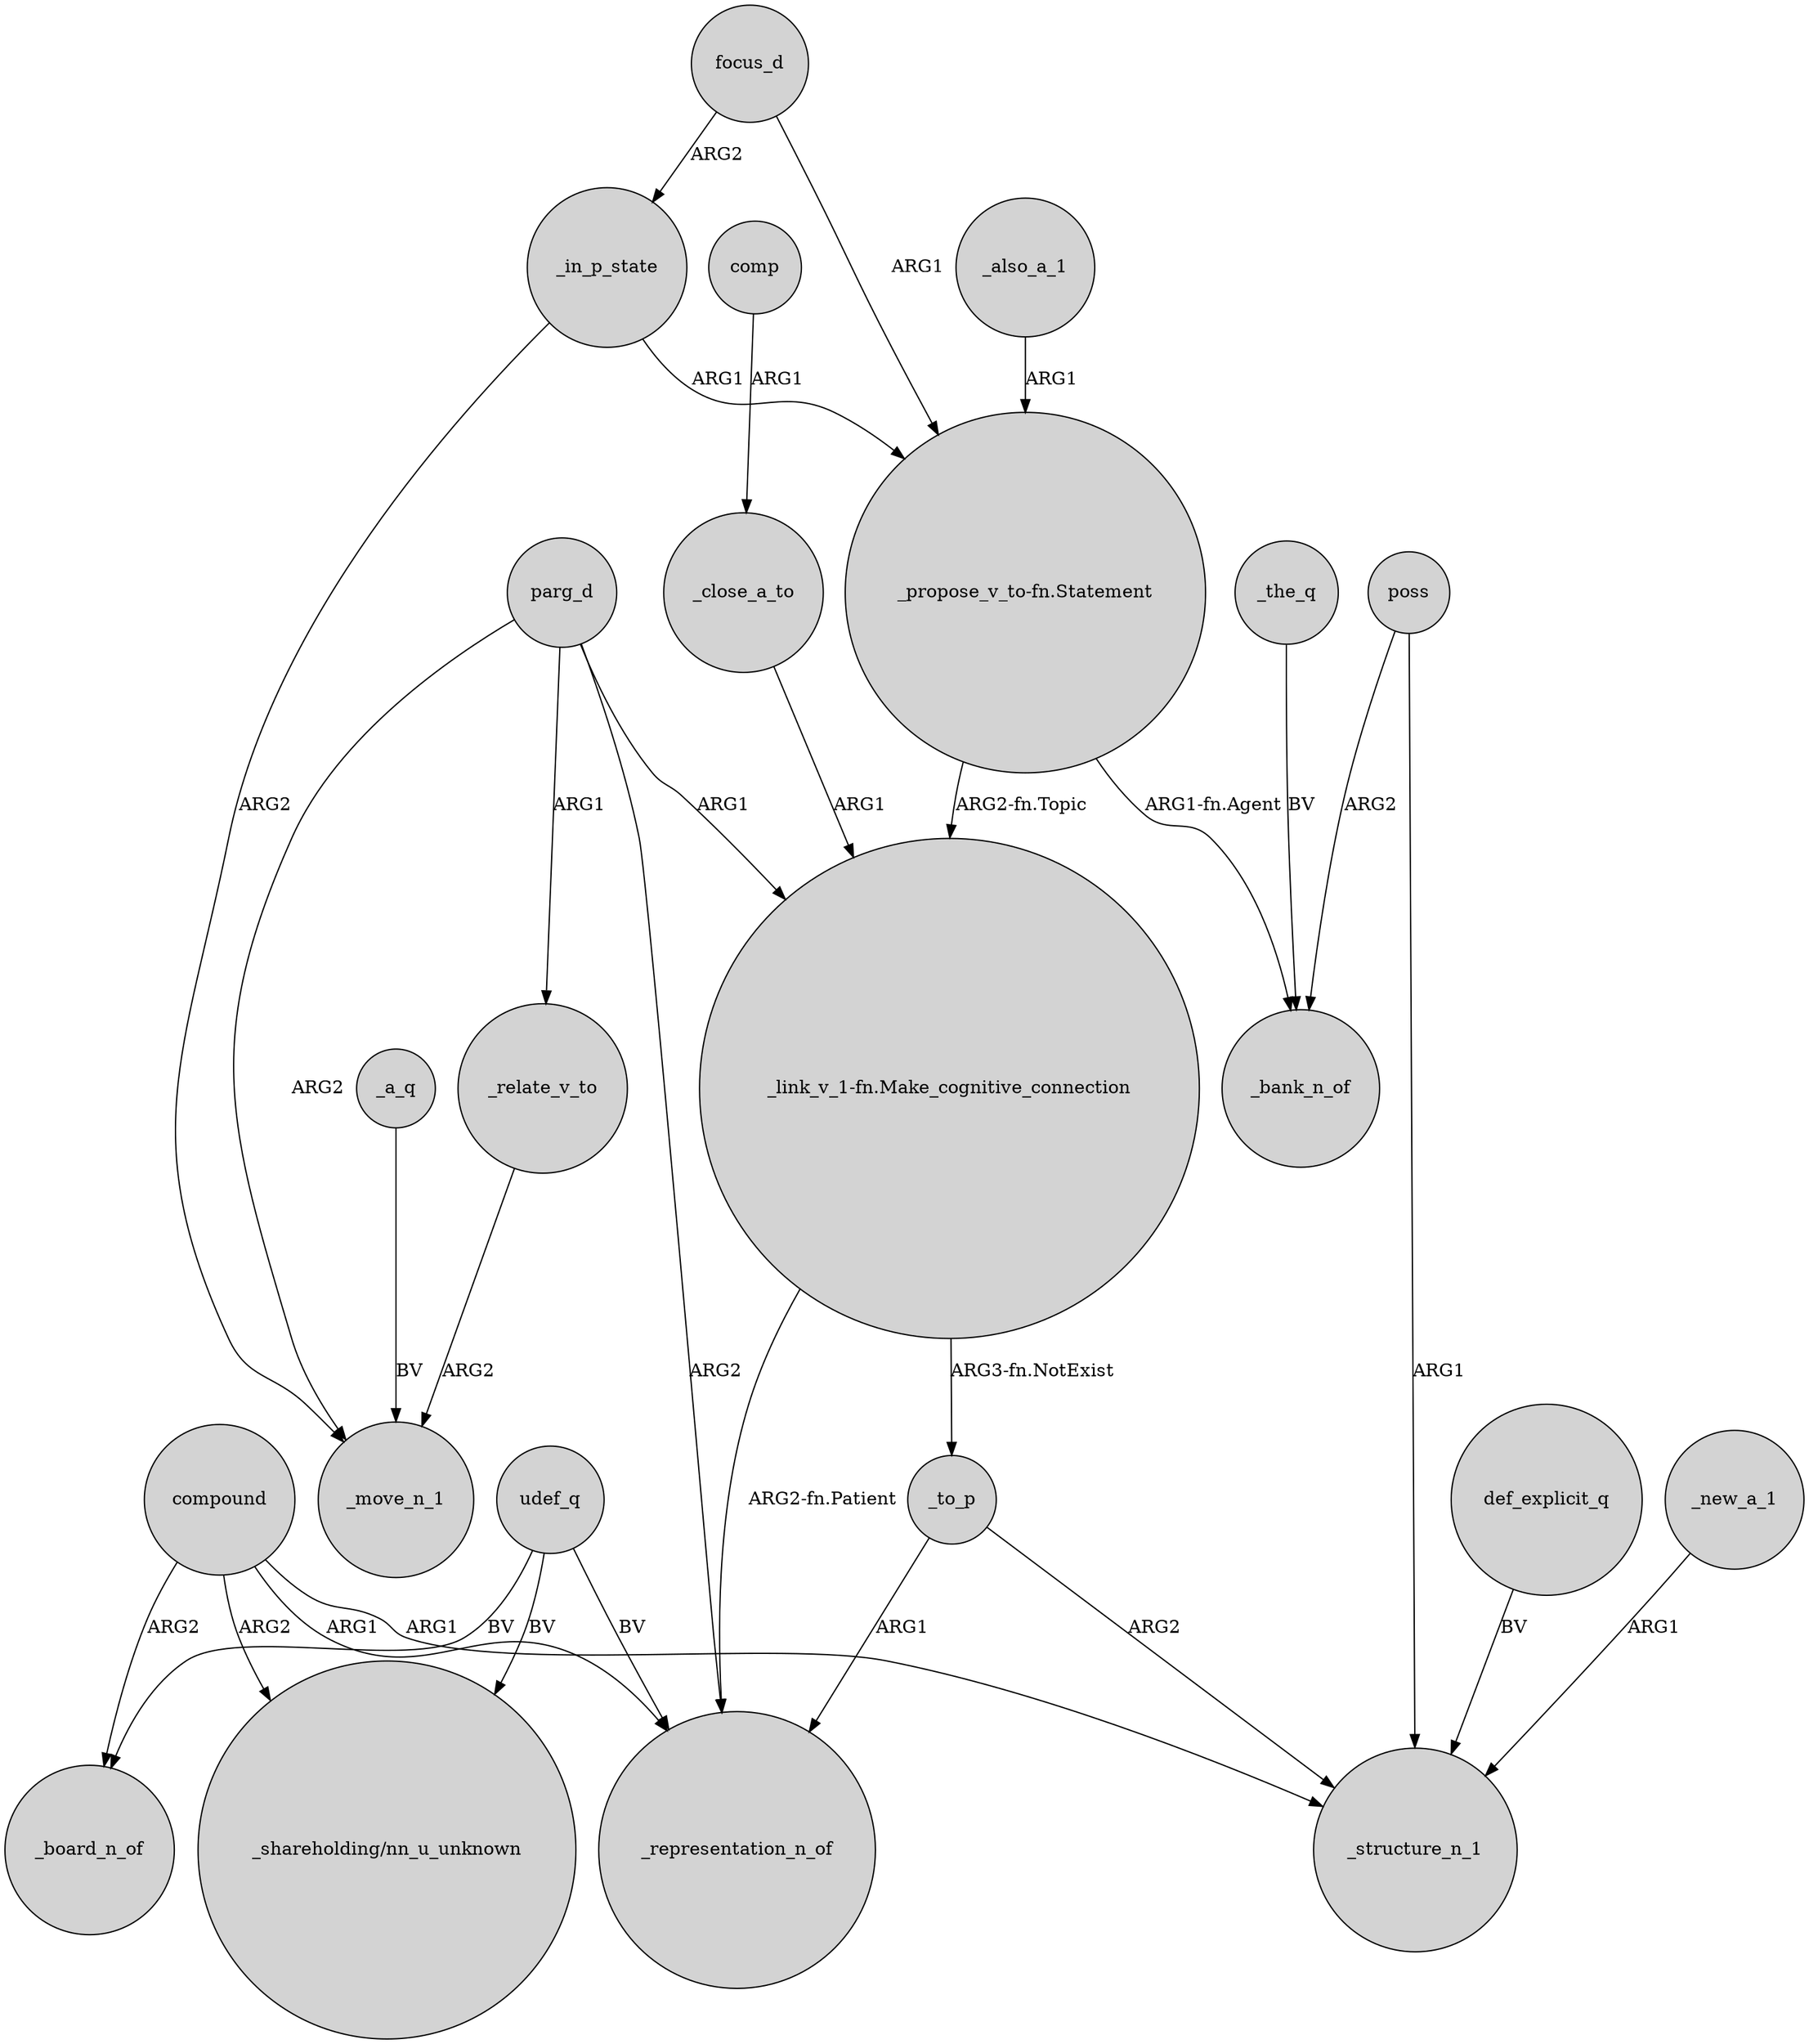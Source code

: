 digraph {
	node [shape=circle style=filled]
	compound -> "_shareholding/nn_u_unknown" [label=ARG2]
	"_propose_v_to-fn.Statement" -> "_link_v_1-fn.Make_cognitive_connection" [label="ARG2-fn.Topic"]
	poss -> _bank_n_of [label=ARG2]
	comp -> _close_a_to [label=ARG1]
	poss -> _structure_n_1 [label=ARG1]
	_to_p -> _representation_n_of [label=ARG1]
	parg_d -> _relate_v_to [label=ARG1]
	"_link_v_1-fn.Make_cognitive_connection" -> _to_p [label="ARG3-fn.NotExist"]
	focus_d -> _in_p_state [label=ARG2]
	_in_p_state -> _move_n_1 [label=ARG2]
	udef_q -> _board_n_of [label=BV]
	compound -> _structure_n_1 [label=ARG1]
	"_link_v_1-fn.Make_cognitive_connection" -> _representation_n_of [label="ARG2-fn.Patient"]
	focus_d -> "_propose_v_to-fn.Statement" [label=ARG1]
	parg_d -> _representation_n_of [label=ARG2]
	udef_q -> "_shareholding/nn_u_unknown" [label=BV]
	parg_d -> "_link_v_1-fn.Make_cognitive_connection" [label=ARG1]
	_in_p_state -> "_propose_v_to-fn.Statement" [label=ARG1]
	_the_q -> _bank_n_of [label=BV]
	"_propose_v_to-fn.Statement" -> _bank_n_of [label="ARG1-fn.Agent"]
	_to_p -> _structure_n_1 [label=ARG2]
	def_explicit_q -> _structure_n_1 [label=BV]
	_relate_v_to -> _move_n_1 [label=ARG2]
	_a_q -> _move_n_1 [label=BV]
	compound -> _board_n_of [label=ARG2]
	udef_q -> _representation_n_of [label=BV]
	compound -> _representation_n_of [label=ARG1]
	_close_a_to -> "_link_v_1-fn.Make_cognitive_connection" [label=ARG1]
	parg_d -> _move_n_1 [label=ARG2]
	_also_a_1 -> "_propose_v_to-fn.Statement" [label=ARG1]
	_new_a_1 -> _structure_n_1 [label=ARG1]
}
